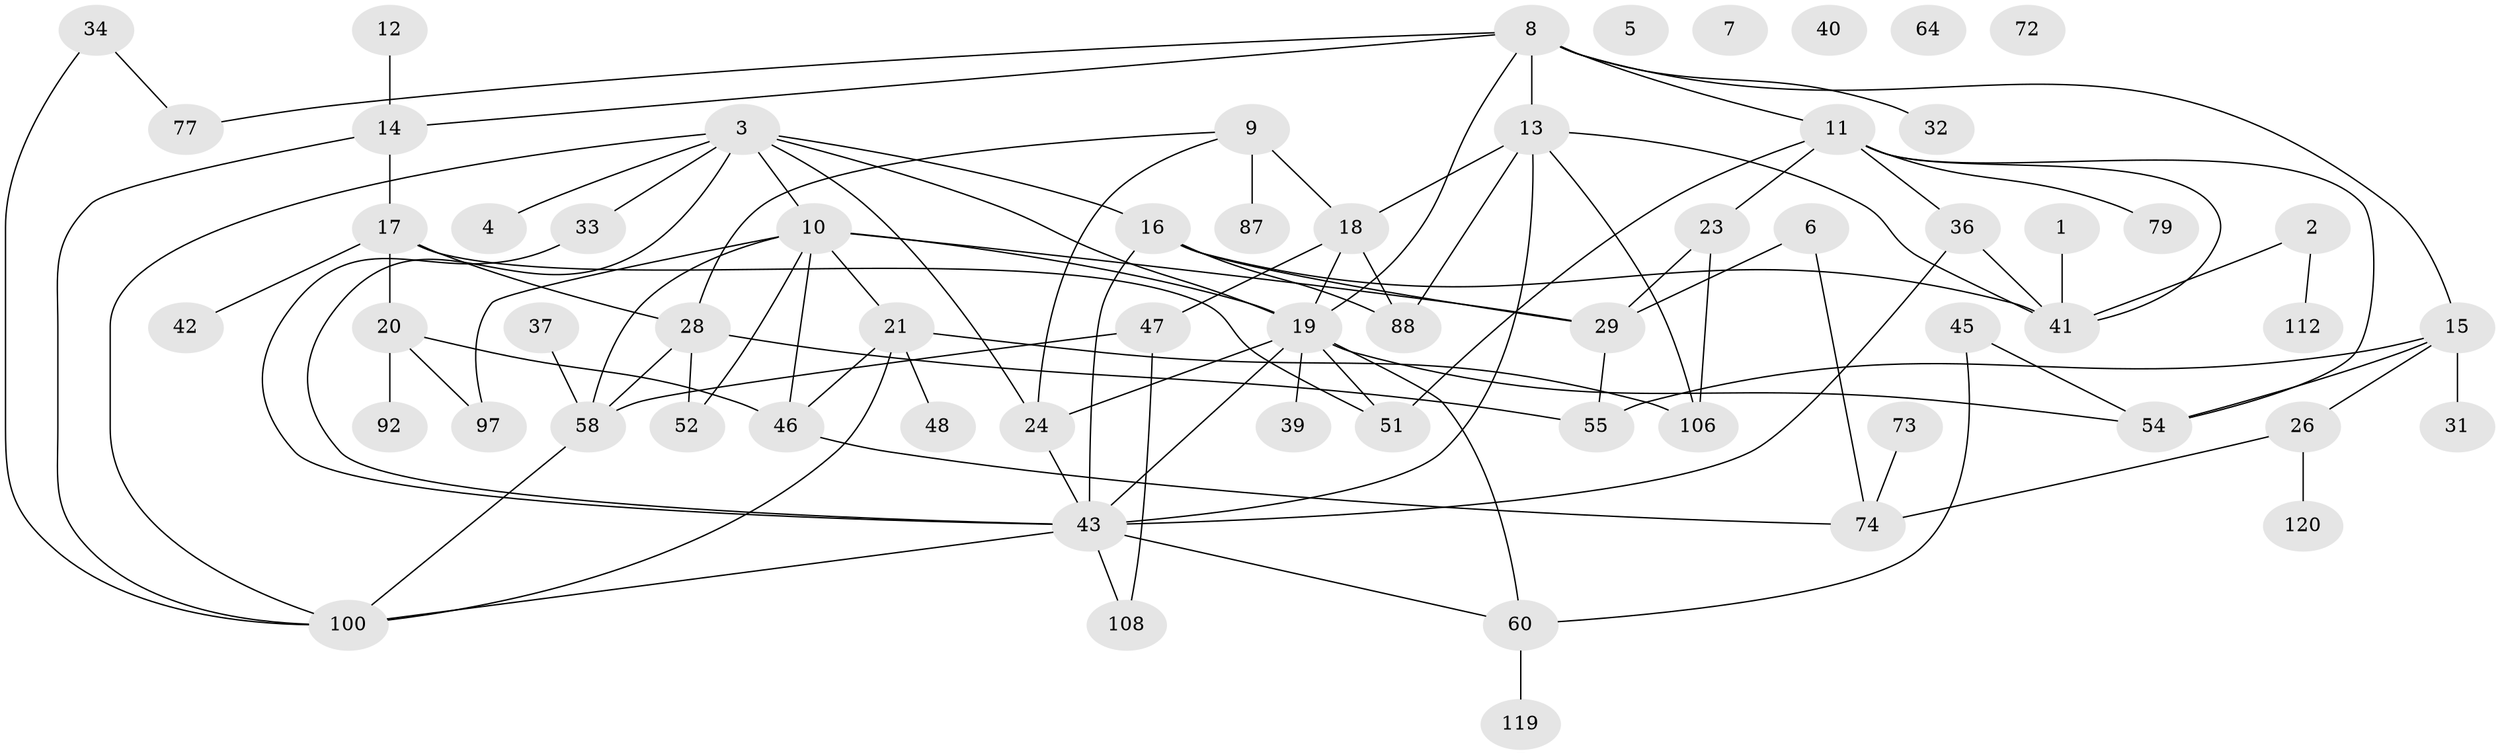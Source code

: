 // original degree distribution, {2: 0.2619047619047619, 5: 0.09523809523809523, 1: 0.20634920634920634, 0: 0.031746031746031744, 3: 0.24603174603174602, 6: 0.007936507936507936, 4: 0.1349206349206349, 7: 0.007936507936507936, 8: 0.007936507936507936}
// Generated by graph-tools (version 1.1) at 2025/16/03/04/25 18:16:36]
// undirected, 63 vertices, 99 edges
graph export_dot {
graph [start="1"]
  node [color=gray90,style=filled];
  1 [super="+90"];
  2;
  3 [super="+94+66"];
  4 [super="+99"];
  5 [super="+124"];
  6;
  7;
  8 [super="+65"];
  9 [super="+62"];
  10 [super="+111+116+71"];
  11 [super="+27"];
  12;
  13 [super="+44+57"];
  14 [super="+38"];
  15 [super="+25"];
  16 [super="+59"];
  17 [super="+109+117"];
  18 [super="+35+53"];
  19 [super="+104+81+50"];
  20 [super="+22"];
  21 [super="+125+67"];
  23 [super="+98"];
  24 [super="+121"];
  26;
  28 [super="+49+84"];
  29 [super="+30"];
  31;
  32;
  33 [super="+76"];
  34;
  36 [super="+110"];
  37;
  39;
  40;
  41 [super="+95+80"];
  42 [super="+61"];
  43 [super="+63+69+89"];
  45;
  46 [super="+68+75"];
  47 [super="+82+107"];
  48 [super="+96"];
  51 [super="+114"];
  52 [super="+78"];
  54;
  55;
  58 [super="+103"];
  60 [super="+85"];
  64;
  72;
  73;
  74 [super="+83+115"];
  77 [super="+105"];
  79;
  87;
  88 [super="+91"];
  92;
  97;
  100 [super="+102+123"];
  106;
  108;
  112;
  119;
  120 [super="+122"];
  1 -- 41;
  2 -- 112;
  2 -- 41;
  3 -- 16;
  3 -- 100;
  3 -- 19 [weight=2];
  3 -- 4 [weight=2];
  3 -- 10;
  3 -- 24;
  3 -- 43;
  3 -- 33;
  6 -- 29;
  6 -- 74;
  8 -- 32;
  8 -- 19;
  8 -- 77;
  8 -- 11;
  8 -- 13;
  8 -- 14;
  8 -- 15;
  9 -- 24;
  9 -- 87;
  9 -- 18 [weight=2];
  9 -- 28;
  10 -- 97;
  10 -- 21;
  10 -- 19;
  10 -- 52;
  10 -- 58;
  10 -- 46;
  10 -- 29;
  11 -- 36;
  11 -- 54;
  11 -- 23;
  11 -- 79;
  11 -- 41;
  11 -- 51;
  12 -- 14;
  13 -- 41;
  13 -- 106;
  13 -- 88;
  13 -- 43;
  13 -- 18;
  14 -- 17;
  14 -- 100;
  15 -- 54;
  15 -- 55;
  15 -- 26;
  15 -- 31;
  16 -- 41;
  16 -- 43;
  16 -- 88;
  16 -- 29 [weight=2];
  17 -- 20;
  17 -- 28;
  17 -- 42;
  17 -- 51;
  18 -- 19;
  18 -- 88;
  18 -- 47;
  19 -- 51;
  19 -- 54;
  19 -- 39;
  19 -- 60;
  19 -- 43;
  19 -- 24;
  20 -- 97;
  20 -- 92;
  20 -- 46;
  21 -- 48;
  21 -- 100;
  21 -- 106;
  21 -- 46;
  23 -- 106;
  23 -- 29;
  24 -- 43;
  26 -- 120;
  26 -- 74;
  28 -- 52;
  28 -- 58;
  28 -- 55;
  29 -- 55;
  33 -- 43;
  34 -- 100;
  34 -- 77;
  36 -- 41 [weight=2];
  36 -- 43;
  37 -- 58;
  43 -- 108;
  43 -- 60;
  43 -- 100;
  45 -- 54;
  45 -- 60;
  46 -- 74;
  47 -- 58;
  47 -- 108;
  58 -- 100;
  60 -- 119;
  73 -- 74;
}
